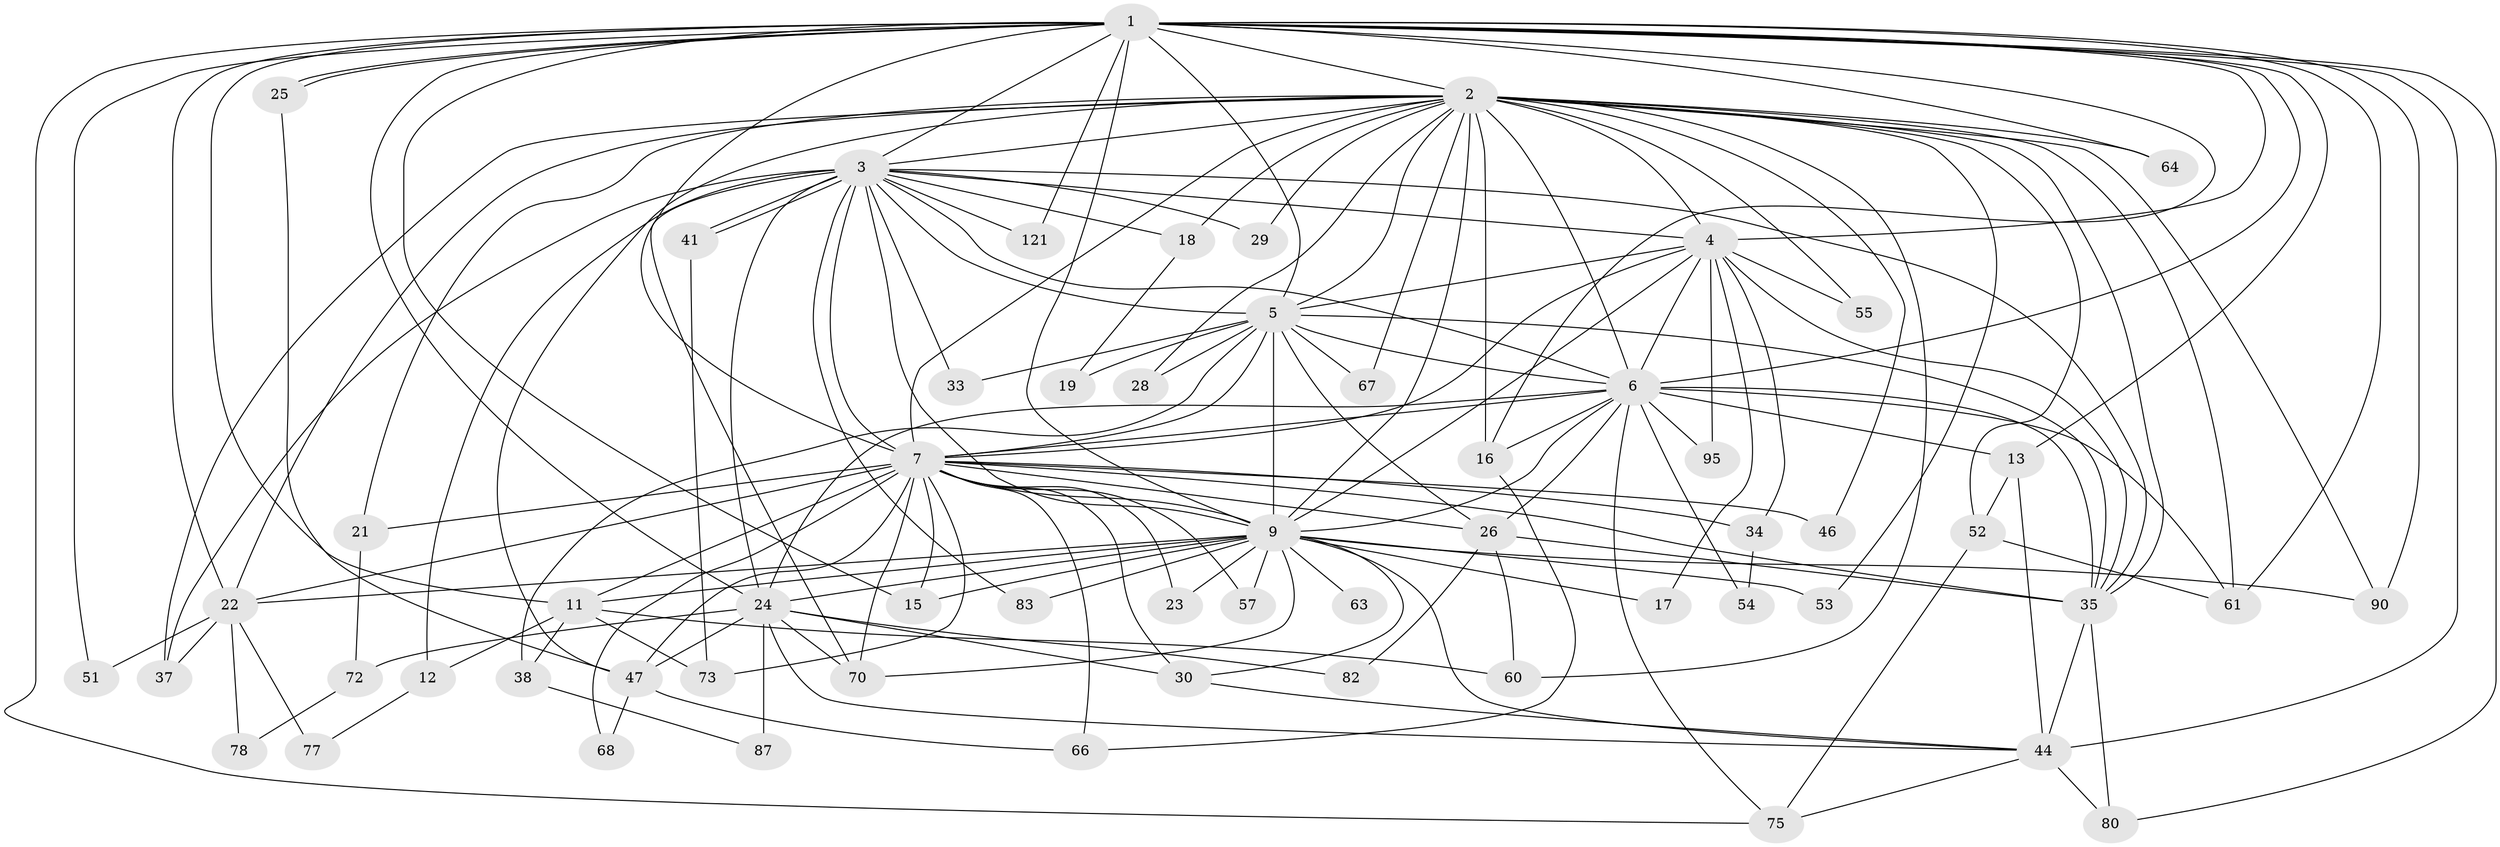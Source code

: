 // original degree distribution, {26: 0.008264462809917356, 29: 0.008264462809917356, 25: 0.008264462809917356, 15: 0.01652892561983471, 18: 0.008264462809917356, 24: 0.008264462809917356, 27: 0.008264462809917356, 23: 0.008264462809917356, 20: 0.008264462809917356, 7: 0.024793388429752067, 3: 0.19008264462809918, 4: 0.09090909090909091, 2: 0.5537190082644629, 8: 0.01652892561983471, 6: 0.024793388429752067, 5: 0.01652892561983471}
// Generated by graph-tools (version 1.1) at 2025/13/03/09/25 04:13:46]
// undirected, 60 vertices, 163 edges
graph export_dot {
graph [start="1"]
  node [color=gray90,style=filled];
  1;
  2 [super="+42+45"];
  3;
  4;
  5;
  6;
  7 [super="+115+8"];
  9 [super="+104+107+92+102+10+48+14+32"];
  11;
  12;
  13;
  15;
  16 [super="+112"];
  17;
  18;
  19;
  21;
  22 [super="+40"];
  23;
  24 [super="+31+27+76"];
  25;
  26 [super="+43+88"];
  28;
  29;
  30;
  33;
  34;
  35 [super="+50+71"];
  37 [super="+89"];
  38;
  41 [super="+108"];
  44 [super="+81+86+49"];
  46;
  47 [super="+85+69"];
  51;
  52;
  53;
  54;
  55;
  57;
  60 [super="+79"];
  61 [super="+84+74"];
  63;
  64;
  66;
  67;
  68;
  70 [super="+91+105"];
  72;
  73;
  75 [super="+110"];
  77;
  78;
  80 [super="+96"];
  82;
  83;
  87 [super="+114"];
  90 [super="+118"];
  95;
  121;
  1 -- 2;
  1 -- 3;
  1 -- 4;
  1 -- 5;
  1 -- 6;
  1 -- 7 [weight=2];
  1 -- 9 [weight=2];
  1 -- 11;
  1 -- 13;
  1 -- 15;
  1 -- 16;
  1 -- 22;
  1 -- 25;
  1 -- 25;
  1 -- 44 [weight=2];
  1 -- 51;
  1 -- 61;
  1 -- 64;
  1 -- 75;
  1 -- 80;
  1 -- 90;
  1 -- 121;
  1 -- 24;
  2 -- 3;
  2 -- 4 [weight=2];
  2 -- 5;
  2 -- 6 [weight=2];
  2 -- 7 [weight=2];
  2 -- 9 [weight=4];
  2 -- 16;
  2 -- 18;
  2 -- 21;
  2 -- 28;
  2 -- 29;
  2 -- 37;
  2 -- 46;
  2 -- 47;
  2 -- 52;
  2 -- 53;
  2 -- 55;
  2 -- 60;
  2 -- 61;
  2 -- 67;
  2 -- 35;
  2 -- 64;
  2 -- 90;
  2 -- 22;
  3 -- 4;
  3 -- 5;
  3 -- 6;
  3 -- 7 [weight=5];
  3 -- 9 [weight=3];
  3 -- 12;
  3 -- 18;
  3 -- 29;
  3 -- 33;
  3 -- 41;
  3 -- 41;
  3 -- 83;
  3 -- 121;
  3 -- 70;
  3 -- 24;
  3 -- 37;
  3 -- 35;
  4 -- 5;
  4 -- 6;
  4 -- 7 [weight=2];
  4 -- 9 [weight=2];
  4 -- 17;
  4 -- 34;
  4 -- 35;
  4 -- 55;
  4 -- 95;
  5 -- 6;
  5 -- 7 [weight=2];
  5 -- 9 [weight=4];
  5 -- 19;
  5 -- 28;
  5 -- 33;
  5 -- 38;
  5 -- 67;
  5 -- 26;
  5 -- 35;
  6 -- 7 [weight=2];
  6 -- 9 [weight=2];
  6 -- 13;
  6 -- 24 [weight=4];
  6 -- 26 [weight=2];
  6 -- 35 [weight=2];
  6 -- 54;
  6 -- 75;
  6 -- 95;
  6 -- 16;
  6 -- 61;
  7 -- 9 [weight=8];
  7 -- 68;
  7 -- 73;
  7 -- 70 [weight=2];
  7 -- 35;
  7 -- 66;
  7 -- 11;
  7 -- 15;
  7 -- 21;
  7 -- 22;
  7 -- 23;
  7 -- 26;
  7 -- 30;
  7 -- 34;
  7 -- 46;
  7 -- 47;
  7 -- 57;
  9 -- 11;
  9 -- 24;
  9 -- 53;
  9 -- 63 [weight=2];
  9 -- 83;
  9 -- 90;
  9 -- 30;
  9 -- 15;
  9 -- 70;
  9 -- 44;
  9 -- 17 [weight=2];
  9 -- 22;
  9 -- 23;
  9 -- 57;
  11 -- 12;
  11 -- 38;
  11 -- 60;
  11 -- 73;
  12 -- 77;
  13 -- 52;
  13 -- 44;
  16 -- 66;
  18 -- 19;
  21 -- 72;
  22 -- 37;
  22 -- 51;
  22 -- 77;
  22 -- 78;
  24 -- 72;
  24 -- 82;
  24 -- 87 [weight=2];
  24 -- 70;
  24 -- 30;
  24 -- 47;
  24 -- 44;
  25 -- 47;
  26 -- 82;
  26 -- 60;
  26 -- 35;
  30 -- 44;
  34 -- 54;
  35 -- 44 [weight=2];
  35 -- 80;
  38 -- 87;
  41 -- 73;
  44 -- 75;
  44 -- 80;
  47 -- 66;
  47 -- 68;
  52 -- 75;
  52 -- 61;
  72 -- 78;
}
